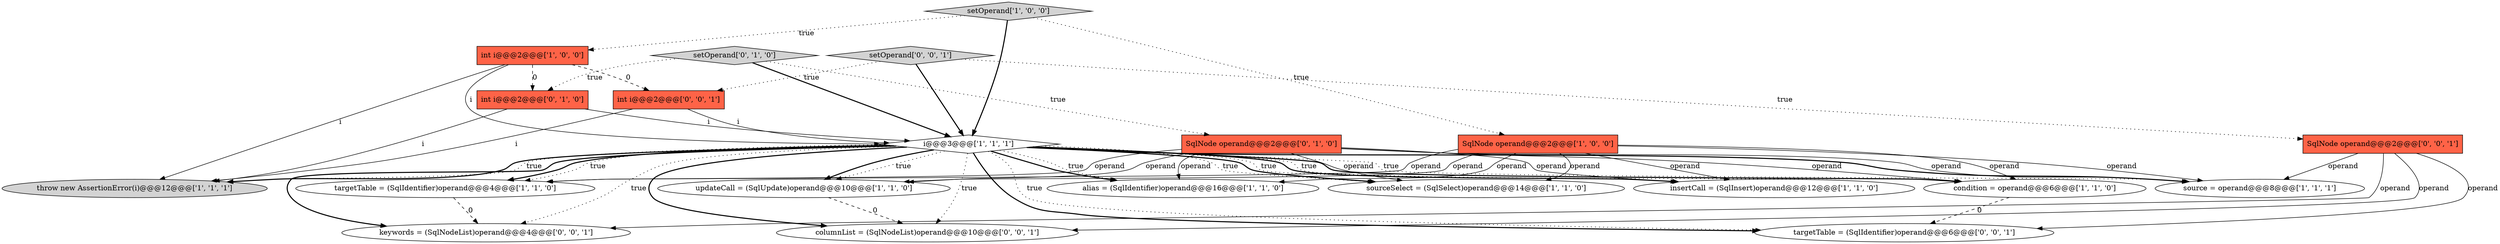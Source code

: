 digraph {
4 [style = filled, label = "targetTable = (SqlIdentifier)operand@@@4@@@['1', '1', '0']", fillcolor = white, shape = ellipse image = "AAA0AAABBB1BBB"];
6 [style = filled, label = "setOperand['1', '0', '0']", fillcolor = lightgray, shape = diamond image = "AAA0AAABBB1BBB"];
10 [style = filled, label = "source = operand@@@8@@@['1', '1', '1']", fillcolor = white, shape = ellipse image = "AAA0AAABBB1BBB"];
8 [style = filled, label = "int i@@@2@@@['1', '0', '0']", fillcolor = tomato, shape = box image = "AAA1AAABBB1BBB"];
2 [style = filled, label = "alias = (SqlIdentifier)operand@@@16@@@['1', '1', '0']", fillcolor = white, shape = ellipse image = "AAA0AAABBB1BBB"];
16 [style = filled, label = "keywords = (SqlNodeList)operand@@@4@@@['0', '0', '1']", fillcolor = white, shape = ellipse image = "AAA0AAABBB3BBB"];
0 [style = filled, label = "SqlNode operand@@@2@@@['1', '0', '0']", fillcolor = tomato, shape = box image = "AAA0AAABBB1BBB"];
3 [style = filled, label = "condition = operand@@@6@@@['1', '1', '0']", fillcolor = white, shape = ellipse image = "AAA0AAABBB1BBB"];
19 [style = filled, label = "targetTable = (SqlIdentifier)operand@@@6@@@['0', '0', '1']", fillcolor = white, shape = ellipse image = "AAA0AAABBB3BBB"];
7 [style = filled, label = "throw new AssertionError(i)@@@12@@@['1', '1', '1']", fillcolor = lightgray, shape = ellipse image = "AAA0AAABBB1BBB"];
5 [style = filled, label = "sourceSelect = (SqlSelect)operand@@@14@@@['1', '1', '0']", fillcolor = white, shape = ellipse image = "AAA0AAABBB1BBB"];
13 [style = filled, label = "SqlNode operand@@@2@@@['0', '1', '0']", fillcolor = tomato, shape = box image = "AAA0AAABBB2BBB"];
18 [style = filled, label = "int i@@@2@@@['0', '0', '1']", fillcolor = tomato, shape = box image = "AAA0AAABBB3BBB"];
20 [style = filled, label = "setOperand['0', '0', '1']", fillcolor = lightgray, shape = diamond image = "AAA0AAABBB3BBB"];
9 [style = filled, label = "i@@@3@@@['1', '1', '1']", fillcolor = white, shape = diamond image = "AAA0AAABBB1BBB"];
15 [style = filled, label = "SqlNode operand@@@2@@@['0', '0', '1']", fillcolor = tomato, shape = box image = "AAA0AAABBB3BBB"];
14 [style = filled, label = "int i@@@2@@@['0', '1', '0']", fillcolor = tomato, shape = box image = "AAA1AAABBB2BBB"];
12 [style = filled, label = "setOperand['0', '1', '0']", fillcolor = lightgray, shape = diamond image = "AAA0AAABBB2BBB"];
1 [style = filled, label = "updateCall = (SqlUpdate)operand@@@10@@@['1', '1', '0']", fillcolor = white, shape = ellipse image = "AAA0AAABBB1BBB"];
11 [style = filled, label = "insertCall = (SqlInsert)operand@@@12@@@['1', '1', '0']", fillcolor = white, shape = ellipse image = "AAA0AAABBB1BBB"];
17 [style = filled, label = "columnList = (SqlNodeList)operand@@@10@@@['0', '0', '1']", fillcolor = white, shape = ellipse image = "AAA0AAABBB3BBB"];
18->9 [style = solid, label="i"];
13->11 [style = solid, label="operand"];
18->7 [style = solid, label="i"];
4->16 [style = dashed, label="0"];
13->10 [style = solid, label="operand"];
9->11 [style = bold, label=""];
14->7 [style = solid, label="i"];
20->9 [style = bold, label=""];
9->2 [style = bold, label=""];
9->11 [style = dotted, label="true"];
9->17 [style = dotted, label="true"];
9->4 [style = bold, label=""];
15->16 [style = solid, label="operand"];
9->17 [style = bold, label=""];
13->3 [style = solid, label="operand"];
9->10 [style = bold, label=""];
8->14 [style = dashed, label="0"];
9->7 [style = bold, label=""];
8->9 [style = solid, label="i"];
12->9 [style = bold, label=""];
9->16 [style = bold, label=""];
0->5 [style = solid, label="operand"];
3->19 [style = dashed, label="0"];
14->9 [style = solid, label="i"];
12->14 [style = dotted, label="true"];
13->1 [style = solid, label="operand"];
0->10 [style = solid, label="operand"];
13->4 [style = solid, label="operand"];
9->5 [style = dotted, label="true"];
13->2 [style = solid, label="operand"];
0->1 [style = solid, label="operand"];
12->13 [style = dotted, label="true"];
0->3 [style = solid, label="operand"];
9->19 [style = dotted, label="true"];
1->17 [style = dashed, label="0"];
15->19 [style = solid, label="operand"];
0->2 [style = solid, label="operand"];
0->11 [style = solid, label="operand"];
6->8 [style = dotted, label="true"];
9->2 [style = dotted, label="true"];
9->1 [style = dotted, label="true"];
20->18 [style = dotted, label="true"];
9->5 [style = bold, label=""];
9->4 [style = dotted, label="true"];
9->3 [style = bold, label=""];
9->19 [style = bold, label=""];
8->18 [style = dashed, label="0"];
6->0 [style = dotted, label="true"];
9->3 [style = dotted, label="true"];
9->16 [style = dotted, label="true"];
9->7 [style = dotted, label="true"];
9->1 [style = bold, label=""];
15->10 [style = solid, label="operand"];
6->9 [style = bold, label=""];
9->10 [style = dotted, label="true"];
8->7 [style = solid, label="i"];
0->4 [style = solid, label="operand"];
20->15 [style = dotted, label="true"];
15->17 [style = solid, label="operand"];
13->5 [style = solid, label="operand"];
}
